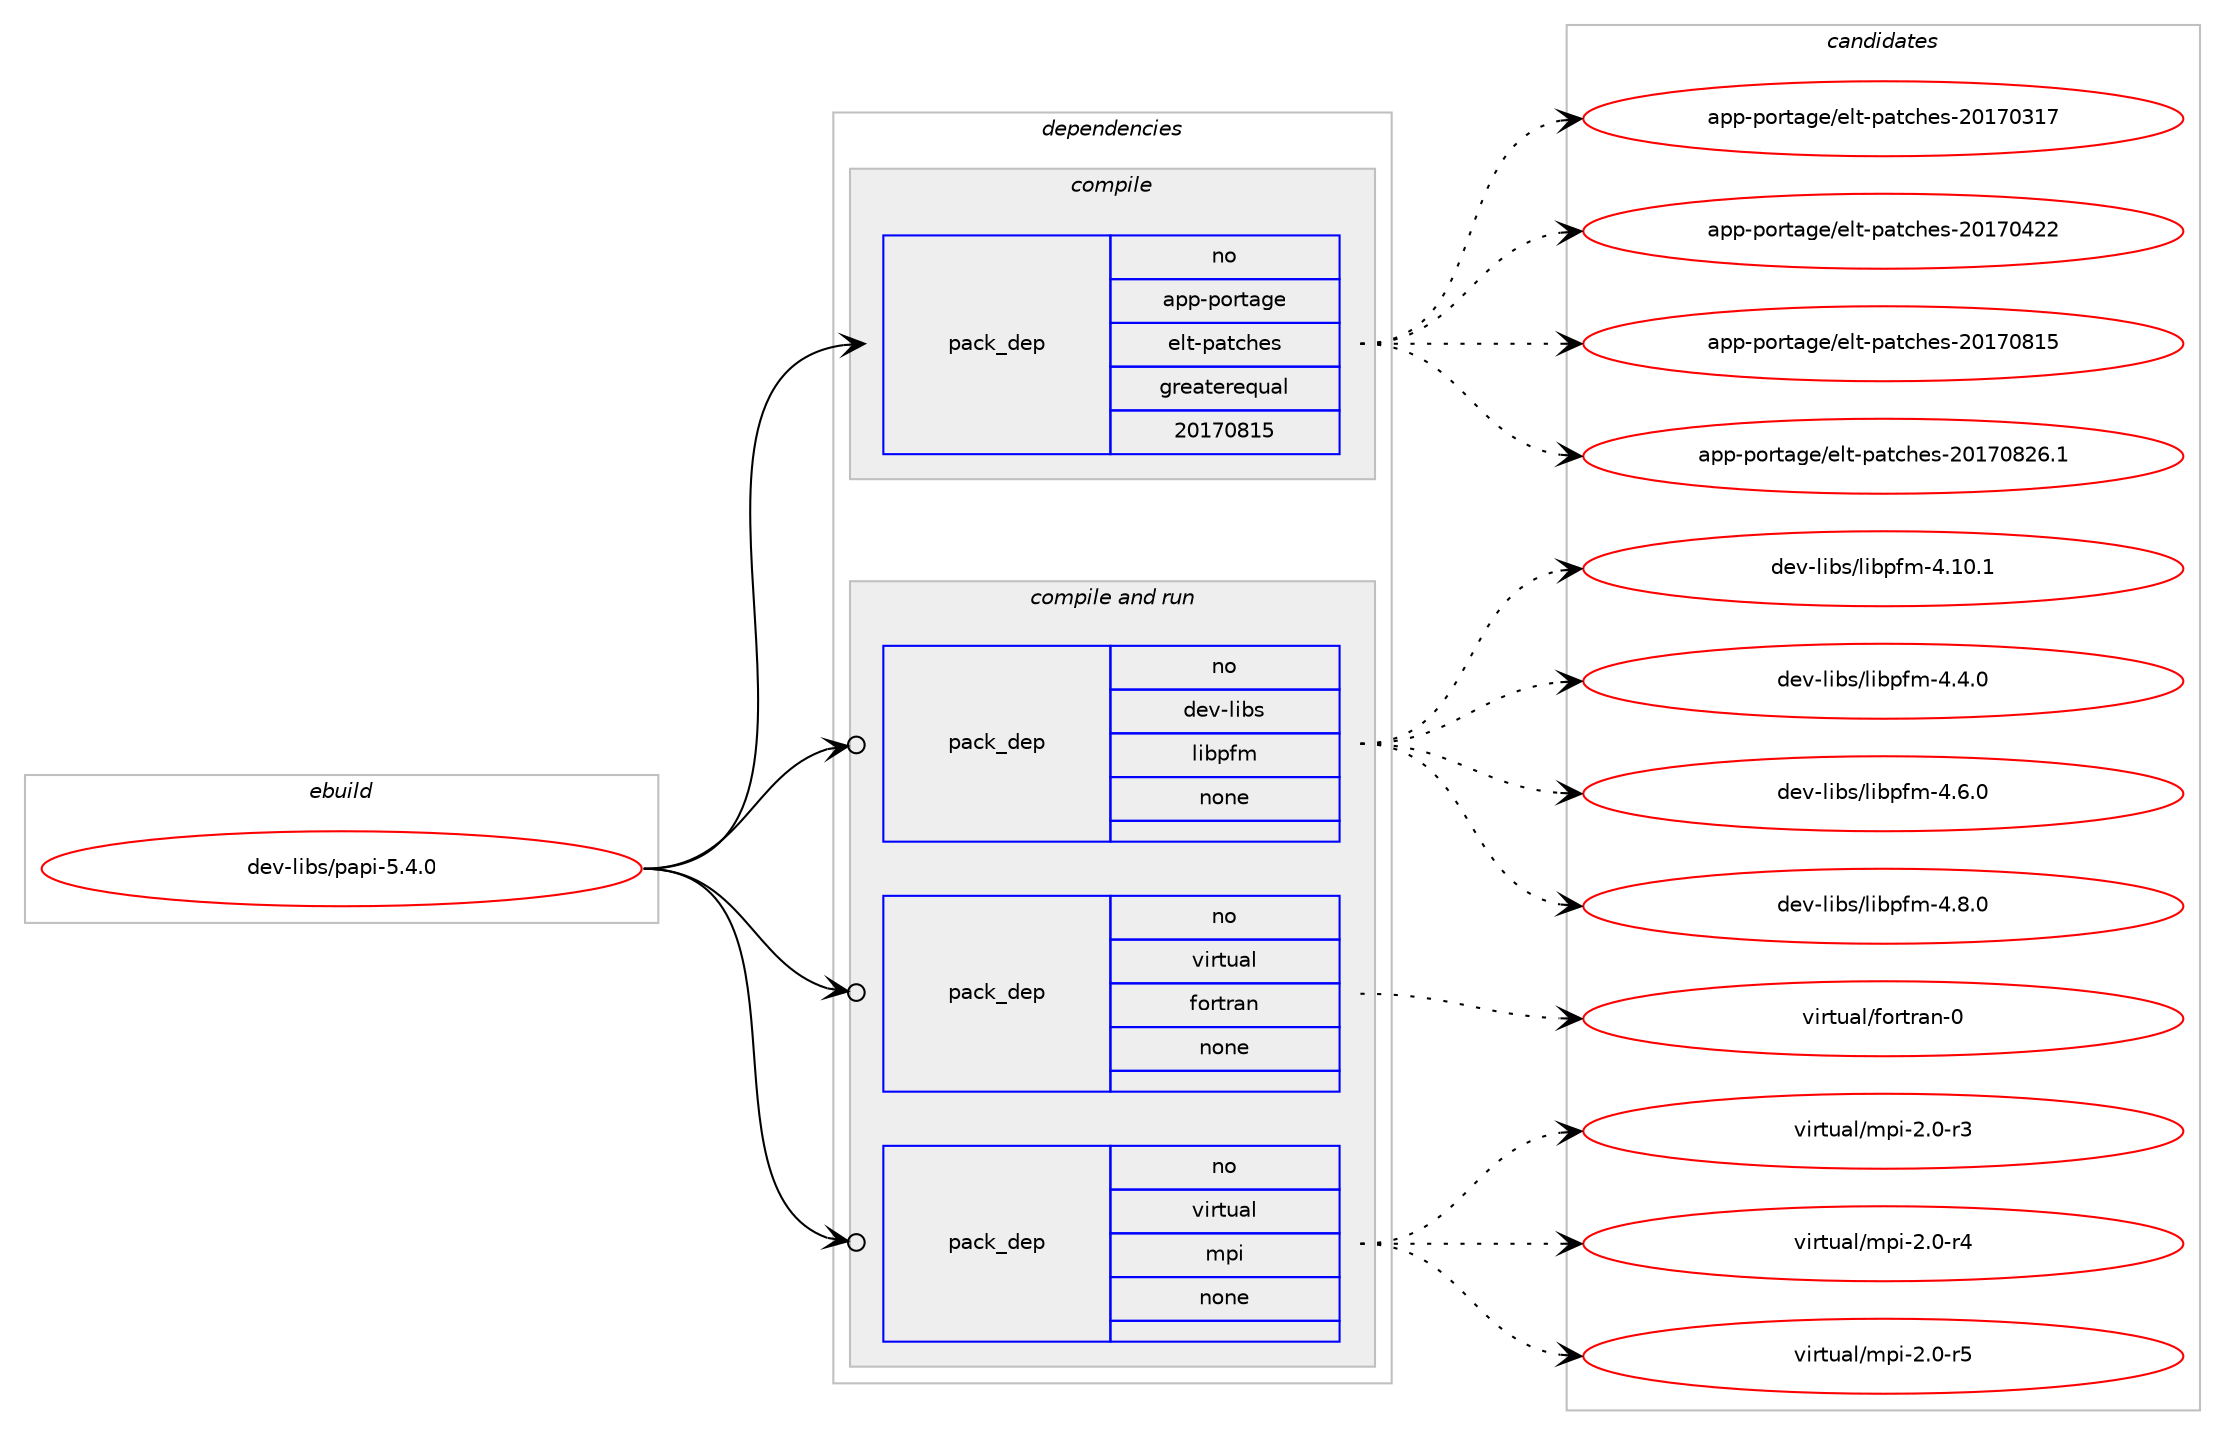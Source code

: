 digraph prolog {

# *************
# Graph options
# *************

newrank=true;
concentrate=true;
compound=true;
graph [rankdir=LR,fontname=Helvetica,fontsize=10,ranksep=1.5];#, ranksep=2.5, nodesep=0.2];
edge  [arrowhead=vee];
node  [fontname=Helvetica,fontsize=10];

# **********
# The ebuild
# **********

subgraph cluster_leftcol {
color=gray;
rank=same;
label=<<i>ebuild</i>>;
id [label="dev-libs/papi-5.4.0", color=red, width=4, href="../dev-libs/papi-5.4.0.svg"];
}

# ****************
# The dependencies
# ****************

subgraph cluster_midcol {
color=gray;
label=<<i>dependencies</i>>;
subgraph cluster_compile {
fillcolor="#eeeeee";
style=filled;
label=<<i>compile</i>>;
subgraph pack981574 {
dependency1371288 [label=<<TABLE BORDER="0" CELLBORDER="1" CELLSPACING="0" CELLPADDING="4" WIDTH="220"><TR><TD ROWSPAN="6" CELLPADDING="30">pack_dep</TD></TR><TR><TD WIDTH="110">no</TD></TR><TR><TD>app-portage</TD></TR><TR><TD>elt-patches</TD></TR><TR><TD>greaterequal</TD></TR><TR><TD>20170815</TD></TR></TABLE>>, shape=none, color=blue];
}
id:e -> dependency1371288:w [weight=20,style="solid",arrowhead="vee"];
}
subgraph cluster_compileandrun {
fillcolor="#eeeeee";
style=filled;
label=<<i>compile and run</i>>;
subgraph pack981575 {
dependency1371289 [label=<<TABLE BORDER="0" CELLBORDER="1" CELLSPACING="0" CELLPADDING="4" WIDTH="220"><TR><TD ROWSPAN="6" CELLPADDING="30">pack_dep</TD></TR><TR><TD WIDTH="110">no</TD></TR><TR><TD>dev-libs</TD></TR><TR><TD>libpfm</TD></TR><TR><TD>none</TD></TR><TR><TD></TD></TR></TABLE>>, shape=none, color=blue];
}
id:e -> dependency1371289:w [weight=20,style="solid",arrowhead="odotvee"];
subgraph pack981576 {
dependency1371290 [label=<<TABLE BORDER="0" CELLBORDER="1" CELLSPACING="0" CELLPADDING="4" WIDTH="220"><TR><TD ROWSPAN="6" CELLPADDING="30">pack_dep</TD></TR><TR><TD WIDTH="110">no</TD></TR><TR><TD>virtual</TD></TR><TR><TD>fortran</TD></TR><TR><TD>none</TD></TR><TR><TD></TD></TR></TABLE>>, shape=none, color=blue];
}
id:e -> dependency1371290:w [weight=20,style="solid",arrowhead="odotvee"];
subgraph pack981577 {
dependency1371291 [label=<<TABLE BORDER="0" CELLBORDER="1" CELLSPACING="0" CELLPADDING="4" WIDTH="220"><TR><TD ROWSPAN="6" CELLPADDING="30">pack_dep</TD></TR><TR><TD WIDTH="110">no</TD></TR><TR><TD>virtual</TD></TR><TR><TD>mpi</TD></TR><TR><TD>none</TD></TR><TR><TD></TD></TR></TABLE>>, shape=none, color=blue];
}
id:e -> dependency1371291:w [weight=20,style="solid",arrowhead="odotvee"];
}
subgraph cluster_run {
fillcolor="#eeeeee";
style=filled;
label=<<i>run</i>>;
}
}

# **************
# The candidates
# **************

subgraph cluster_choices {
rank=same;
color=gray;
label=<<i>candidates</i>>;

subgraph choice981574 {
color=black;
nodesep=1;
choice97112112451121111141169710310147101108116451129711699104101115455048495548514955 [label="app-portage/elt-patches-20170317", color=red, width=4,href="../app-portage/elt-patches-20170317.svg"];
choice97112112451121111141169710310147101108116451129711699104101115455048495548525050 [label="app-portage/elt-patches-20170422", color=red, width=4,href="../app-portage/elt-patches-20170422.svg"];
choice97112112451121111141169710310147101108116451129711699104101115455048495548564953 [label="app-portage/elt-patches-20170815", color=red, width=4,href="../app-portage/elt-patches-20170815.svg"];
choice971121124511211111411697103101471011081164511297116991041011154550484955485650544649 [label="app-portage/elt-patches-20170826.1", color=red, width=4,href="../app-portage/elt-patches-20170826.1.svg"];
dependency1371288:e -> choice97112112451121111141169710310147101108116451129711699104101115455048495548514955:w [style=dotted,weight="100"];
dependency1371288:e -> choice97112112451121111141169710310147101108116451129711699104101115455048495548525050:w [style=dotted,weight="100"];
dependency1371288:e -> choice97112112451121111141169710310147101108116451129711699104101115455048495548564953:w [style=dotted,weight="100"];
dependency1371288:e -> choice971121124511211111411697103101471011081164511297116991041011154550484955485650544649:w [style=dotted,weight="100"];
}
subgraph choice981575 {
color=black;
nodesep=1;
choice1001011184510810598115471081059811210210945524649484649 [label="dev-libs/libpfm-4.10.1", color=red, width=4,href="../dev-libs/libpfm-4.10.1.svg"];
choice10010111845108105981154710810598112102109455246524648 [label="dev-libs/libpfm-4.4.0", color=red, width=4,href="../dev-libs/libpfm-4.4.0.svg"];
choice10010111845108105981154710810598112102109455246544648 [label="dev-libs/libpfm-4.6.0", color=red, width=4,href="../dev-libs/libpfm-4.6.0.svg"];
choice10010111845108105981154710810598112102109455246564648 [label="dev-libs/libpfm-4.8.0", color=red, width=4,href="../dev-libs/libpfm-4.8.0.svg"];
dependency1371289:e -> choice1001011184510810598115471081059811210210945524649484649:w [style=dotted,weight="100"];
dependency1371289:e -> choice10010111845108105981154710810598112102109455246524648:w [style=dotted,weight="100"];
dependency1371289:e -> choice10010111845108105981154710810598112102109455246544648:w [style=dotted,weight="100"];
dependency1371289:e -> choice10010111845108105981154710810598112102109455246564648:w [style=dotted,weight="100"];
}
subgraph choice981576 {
color=black;
nodesep=1;
choice1181051141161179710847102111114116114971104548 [label="virtual/fortran-0", color=red, width=4,href="../virtual/fortran-0.svg"];
dependency1371290:e -> choice1181051141161179710847102111114116114971104548:w [style=dotted,weight="100"];
}
subgraph choice981577 {
color=black;
nodesep=1;
choice1181051141161179710847109112105455046484511451 [label="virtual/mpi-2.0-r3", color=red, width=4,href="../virtual/mpi-2.0-r3.svg"];
choice1181051141161179710847109112105455046484511452 [label="virtual/mpi-2.0-r4", color=red, width=4,href="../virtual/mpi-2.0-r4.svg"];
choice1181051141161179710847109112105455046484511453 [label="virtual/mpi-2.0-r5", color=red, width=4,href="../virtual/mpi-2.0-r5.svg"];
dependency1371291:e -> choice1181051141161179710847109112105455046484511451:w [style=dotted,weight="100"];
dependency1371291:e -> choice1181051141161179710847109112105455046484511452:w [style=dotted,weight="100"];
dependency1371291:e -> choice1181051141161179710847109112105455046484511453:w [style=dotted,weight="100"];
}
}

}
